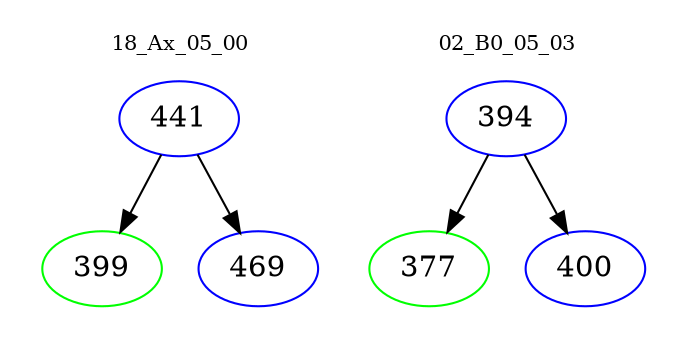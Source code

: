 digraph{
subgraph cluster_0 {
color = white
label = "18_Ax_05_00";
fontsize=10;
T0_441 [label="441", color="blue"]
T0_441 -> T0_399 [color="black"]
T0_399 [label="399", color="green"]
T0_441 -> T0_469 [color="black"]
T0_469 [label="469", color="blue"]
}
subgraph cluster_1 {
color = white
label = "02_B0_05_03";
fontsize=10;
T1_394 [label="394", color="blue"]
T1_394 -> T1_377 [color="black"]
T1_377 [label="377", color="green"]
T1_394 -> T1_400 [color="black"]
T1_400 [label="400", color="blue"]
}
}
